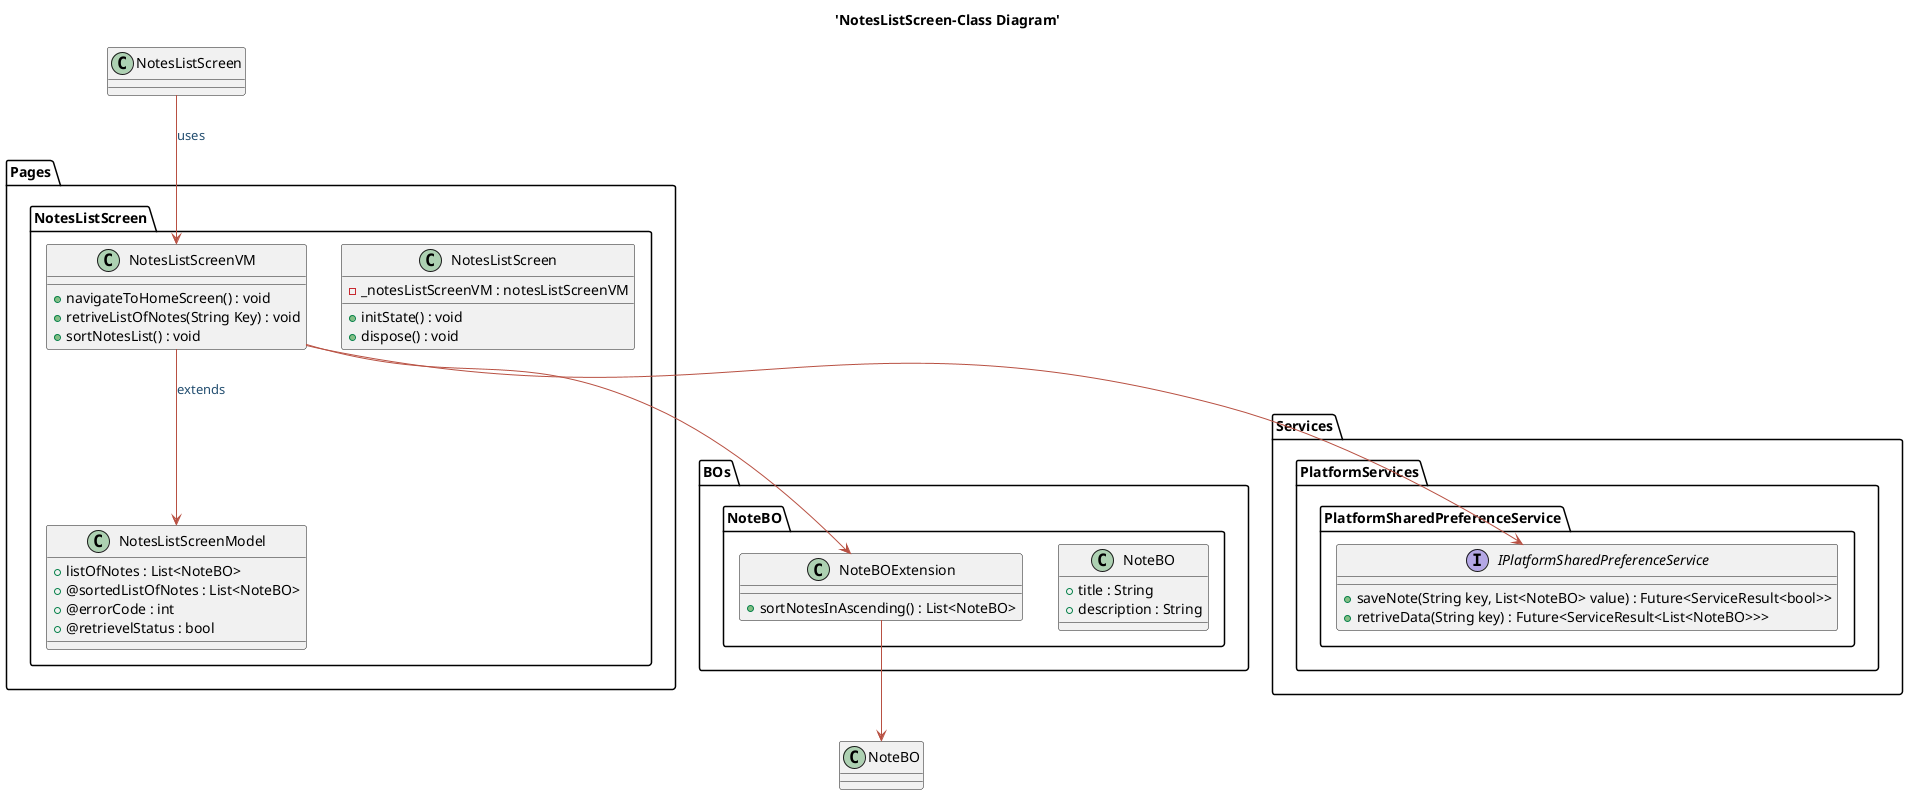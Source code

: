 FOR CLASS DIAGRAM BASIC CONFIGURATIONS
@startuml NotesListScreen-Class Diagram
!define POSITIVERESPONSE 90EE90
!define NEGATIVEERESPONSE EFBBBB
!define NUETRALRESPONSE F2DC79

skinparam sequence{
    ParticipantBackgroundColor #A7BEAE
    LifeLineBackgroundColor #E7E8D1
    LifeLineBorderColor #2C5F2D
    ActorBackgroundColor #FC766AFF
    ActorBorderColor #FC766AFF
    ArrowColor #B85042
    ArrowFontColor #234E70
}

title 'NotesListScreen-Class Diagram'
package Pages{
    package NotesListScreen{
        class NotesListScreen{
            - _notesListScreenVM : notesListScreenVM
            + initState() : void
            + dispose() : void
        }
        class NotesListScreenModel{
            'add error code variable
            'add the instance as observable variable in all places 
            ' + newNote : NoteBO
            + listOfNotes : List<NoteBO>
            + @sortedListOfNotes : List<NoteBO>
            + @errorCode : int
            + @retrievelStatus : bool
        }
        class NotesListScreenVM{
            + navigateToHomeScreen() : void
            + retriveListOfNotes(String Key) : void
            + sortNotesList() : void
        }
    }
}
package BOs{
    package NoteBO{
        class NoteBO{
            + title : String
            + description : String
        }
        class NoteBOExtension {
            + sortNotesInAscending() : List<NoteBO>
        }
    }
}
package Services{
    package PlatformServices{
        package PlatformSharedPreferenceService{
            interface IPlatformSharedPreferenceService{
                + saveNote(String key, List<NoteBO> value) : Future<ServiceResult<bool>>
                + retriveData(String key) : Future<ServiceResult<List<NoteBO>>>
            }
        }
    }
}
NoteBOExtension --> NoteBO 
NotesListScreenVM --> NoteBOExtension
NotesListScreen --> NotesListScreenVM : uses
NotesListScreenVM --> NotesListScreenModel : extends
NotesListScreenVM --> IPlatformSharedPreferenceService 
@enduml
